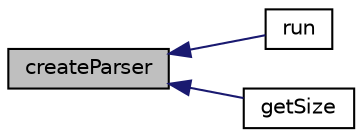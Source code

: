 digraph "createParser"
{
  edge [fontname="Helvetica",fontsize="10",labelfontname="Helvetica",labelfontsize="10"];
  node [fontname="Helvetica",fontsize="10",shape=record];
  rankdir="LR";
  Node1 [label="createParser",height=0.2,width=0.4,color="black", fillcolor="grey75", style="filled" fontcolor="black"];
  Node1 -> Node2 [dir="back",color="midnightblue",fontsize="10",style="solid",fontname="Helvetica"];
  Node2 [label="run",height=0.2,width=0.4,color="black", fillcolor="white", style="filled",URL="$class_detached_test_case.html#a1a94801f88862a099d4c4ad175ff1313"];
  Node1 -> Node3 [dir="back",color="midnightblue",fontsize="10",style="solid",fontname="Helvetica"];
  Node3 [label="getSize",height=0.2,width=0.4,color="black", fillcolor="white", style="filled",URL="$class_detached_test_case.html#a75cce10cdf81be6dc84881c28b3379b7"];
}
